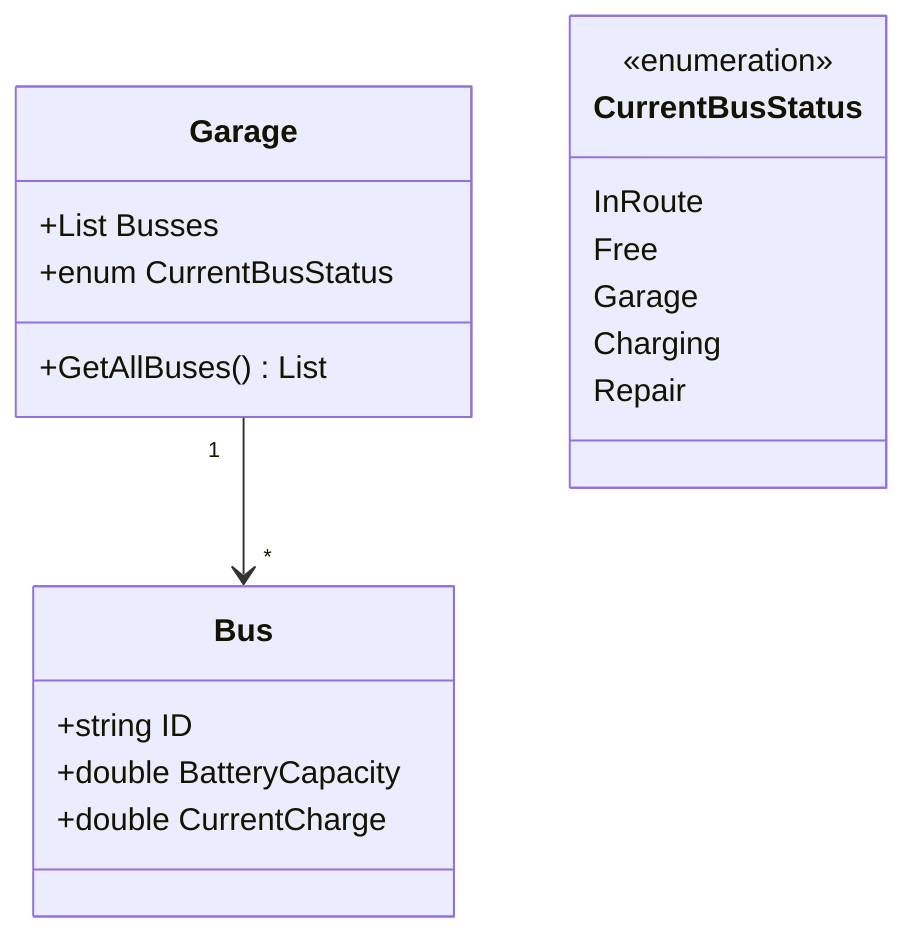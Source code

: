 classDiagram
    class Bus {
        +string ID
        +double BatteryCapacity
        +double CurrentCharge
    }

    class Garage {
        +List<Bus> Busses
        +enum CurrentBusStatus

        +GetAllBuses() List<Bus>
    }

    class CurrentBusStatus{
        <<enumeration>>
        InRoute
        Free
        Garage
        Charging
        Repair

    }
    
    Garage "1" --> "*" Bus
